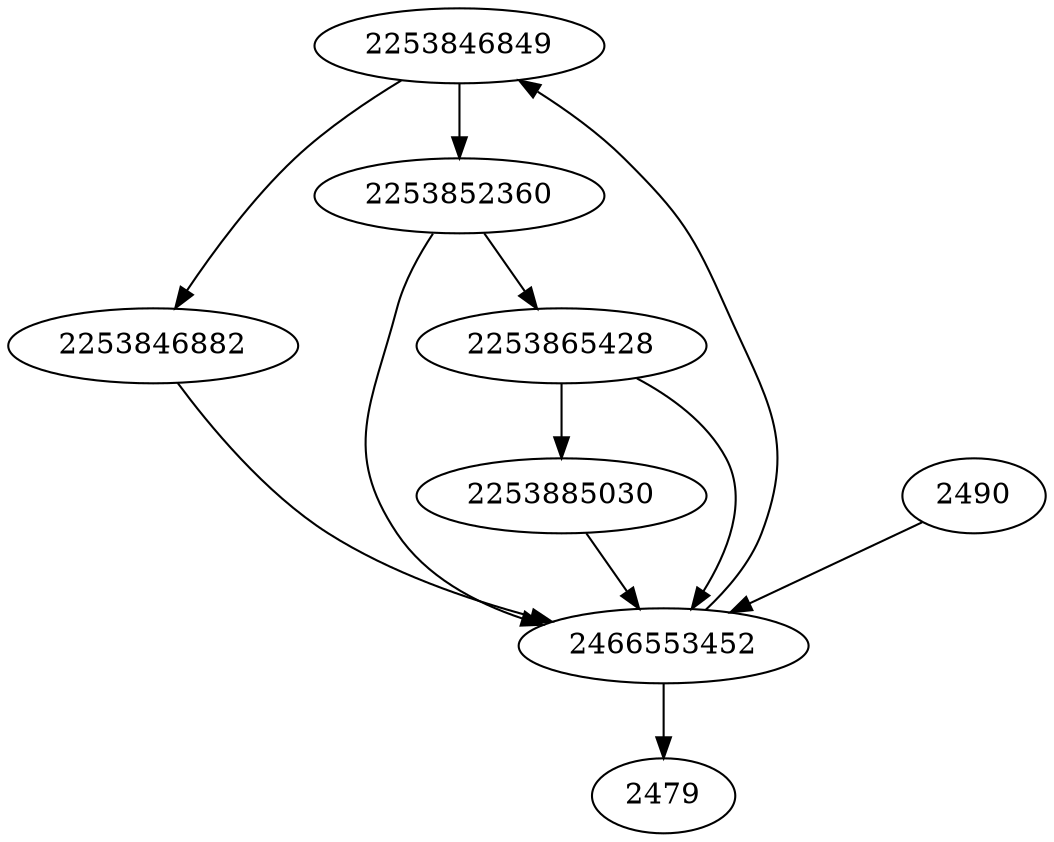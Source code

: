 strict digraph  {
2253846849;
2253846882;
2253885030;
2253852360;
2466553452;
2479;
2253865428;
2490;
2253846849 -> 2253852360;
2253846849 -> 2253846882;
2253846882 -> 2466553452;
2253885030 -> 2466553452;
2253852360 -> 2466553452;
2253852360 -> 2253865428;
2466553452 -> 2479;
2466553452 -> 2253846849;
2253865428 -> 2253885030;
2253865428 -> 2466553452;
2490 -> 2466553452;
}
